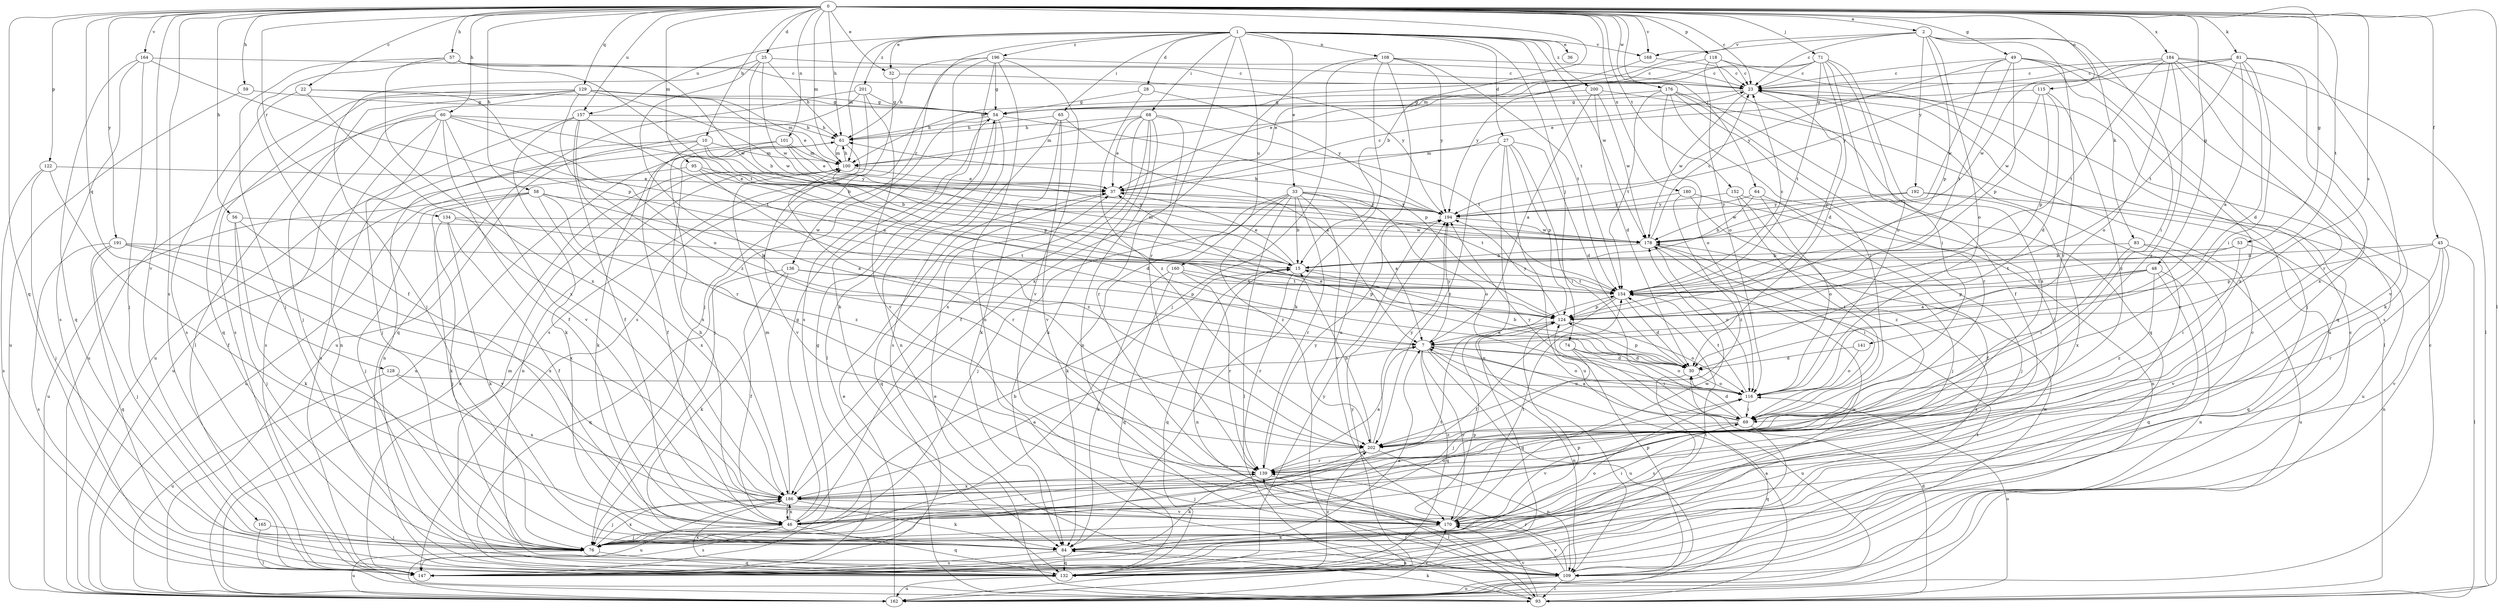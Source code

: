 strict digraph  {
0;
1;
2;
7;
10;
15;
22;
23;
25;
27;
28;
30;
32;
33;
36;
37;
45;
46;
48;
49;
53;
54;
56;
57;
58;
59;
60;
61;
64;
65;
68;
69;
71;
74;
76;
81;
83;
84;
93;
95;
100;
101;
108;
109;
115;
116;
118;
122;
124;
128;
129;
132;
134;
136;
139;
141;
147;
152;
154;
157;
160;
162;
164;
165;
168;
170;
176;
178;
180;
184;
186;
191;
192;
194;
196;
200;
201;
202;
0 -> 2  [label=a];
0 -> 10  [label=b];
0 -> 15  [label=b];
0 -> 22  [label=c];
0 -> 23  [label=c];
0 -> 25  [label=d];
0 -> 32  [label=e];
0 -> 45  [label=f];
0 -> 48  [label=g];
0 -> 49  [label=g];
0 -> 53  [label=g];
0 -> 56  [label=h];
0 -> 57  [label=h];
0 -> 58  [label=h];
0 -> 59  [label=h];
0 -> 60  [label=h];
0 -> 61  [label=h];
0 -> 64  [label=i];
0 -> 71  [label=j];
0 -> 81  [label=k];
0 -> 93  [label=l];
0 -> 95  [label=m];
0 -> 100  [label=m];
0 -> 101  [label=n];
0 -> 115  [label=o];
0 -> 118  [label=p];
0 -> 122  [label=p];
0 -> 128  [label=q];
0 -> 129  [label=q];
0 -> 132  [label=q];
0 -> 134  [label=r];
0 -> 141  [label=s];
0 -> 147  [label=s];
0 -> 152  [label=t];
0 -> 154  [label=t];
0 -> 157  [label=u];
0 -> 164  [label=v];
0 -> 165  [label=v];
0 -> 168  [label=v];
0 -> 176  [label=w];
0 -> 180  [label=x];
0 -> 184  [label=x];
0 -> 191  [label=y];
1 -> 27  [label=d];
1 -> 28  [label=d];
1 -> 32  [label=e];
1 -> 33  [label=e];
1 -> 36  [label=e];
1 -> 65  [label=i];
1 -> 68  [label=i];
1 -> 74  [label=j];
1 -> 100  [label=m];
1 -> 108  [label=n];
1 -> 136  [label=r];
1 -> 139  [label=r];
1 -> 154  [label=t];
1 -> 157  [label=u];
1 -> 160  [label=u];
1 -> 168  [label=v];
1 -> 178  [label=w];
1 -> 196  [label=z];
1 -> 200  [label=z];
1 -> 201  [label=z];
2 -> 23  [label=c];
2 -> 69  [label=i];
2 -> 83  [label=k];
2 -> 100  [label=m];
2 -> 116  [label=o];
2 -> 124  [label=p];
2 -> 139  [label=r];
2 -> 168  [label=v];
2 -> 192  [label=y];
7 -> 30  [label=d];
7 -> 109  [label=n];
7 -> 116  [label=o];
7 -> 132  [label=q];
7 -> 162  [label=u];
7 -> 170  [label=v];
7 -> 194  [label=y];
10 -> 15  [label=b];
10 -> 46  [label=f];
10 -> 100  [label=m];
10 -> 109  [label=n];
10 -> 124  [label=p];
10 -> 147  [label=s];
15 -> 37  [label=e];
15 -> 100  [label=m];
15 -> 109  [label=n];
15 -> 132  [label=q];
15 -> 139  [label=r];
15 -> 154  [label=t];
22 -> 54  [label=g];
22 -> 116  [label=o];
22 -> 147  [label=s];
22 -> 186  [label=x];
23 -> 54  [label=g];
23 -> 124  [label=p];
23 -> 178  [label=w];
25 -> 15  [label=b];
25 -> 23  [label=c];
25 -> 61  [label=h];
25 -> 76  [label=j];
25 -> 178  [label=w];
25 -> 202  [label=z];
27 -> 30  [label=d];
27 -> 69  [label=i];
27 -> 100  [label=m];
27 -> 109  [label=n];
27 -> 124  [label=p];
27 -> 162  [label=u];
27 -> 202  [label=z];
28 -> 54  [label=g];
28 -> 194  [label=y];
28 -> 202  [label=z];
30 -> 15  [label=b];
30 -> 37  [label=e];
30 -> 116  [label=o];
30 -> 124  [label=p];
30 -> 147  [label=s];
32 -> 147  [label=s];
32 -> 194  [label=y];
33 -> 7  [label=a];
33 -> 15  [label=b];
33 -> 76  [label=j];
33 -> 84  [label=k];
33 -> 93  [label=l];
33 -> 116  [label=o];
33 -> 139  [label=r];
33 -> 170  [label=v];
33 -> 194  [label=y];
33 -> 202  [label=z];
37 -> 23  [label=c];
37 -> 132  [label=q];
37 -> 154  [label=t];
37 -> 194  [label=y];
45 -> 15  [label=b];
45 -> 93  [label=l];
45 -> 109  [label=n];
45 -> 124  [label=p];
45 -> 139  [label=r];
45 -> 170  [label=v];
46 -> 15  [label=b];
46 -> 54  [label=g];
46 -> 76  [label=j];
46 -> 116  [label=o];
46 -> 132  [label=q];
46 -> 139  [label=r];
46 -> 147  [label=s];
46 -> 186  [label=x];
48 -> 7  [label=a];
48 -> 109  [label=n];
48 -> 124  [label=p];
48 -> 132  [label=q];
48 -> 154  [label=t];
48 -> 202  [label=z];
49 -> 23  [label=c];
49 -> 124  [label=p];
49 -> 132  [label=q];
49 -> 147  [label=s];
49 -> 154  [label=t];
49 -> 178  [label=w];
49 -> 186  [label=x];
49 -> 194  [label=y];
53 -> 15  [label=b];
53 -> 69  [label=i];
53 -> 132  [label=q];
53 -> 154  [label=t];
54 -> 61  [label=h];
54 -> 76  [label=j];
54 -> 93  [label=l];
54 -> 109  [label=n];
54 -> 124  [label=p];
56 -> 76  [label=j];
56 -> 84  [label=k];
56 -> 178  [label=w];
56 -> 186  [label=x];
57 -> 23  [label=c];
57 -> 46  [label=f];
57 -> 76  [label=j];
57 -> 154  [label=t];
57 -> 178  [label=w];
57 -> 186  [label=x];
58 -> 7  [label=a];
58 -> 76  [label=j];
58 -> 84  [label=k];
58 -> 162  [label=u];
58 -> 186  [label=x];
58 -> 194  [label=y];
58 -> 202  [label=z];
59 -> 54  [label=g];
59 -> 162  [label=u];
60 -> 15  [label=b];
60 -> 46  [label=f];
60 -> 61  [label=h];
60 -> 76  [label=j];
60 -> 109  [label=n];
60 -> 147  [label=s];
60 -> 154  [label=t];
60 -> 162  [label=u];
60 -> 170  [label=v];
61 -> 100  [label=m];
61 -> 162  [label=u];
61 -> 170  [label=v];
61 -> 186  [label=x];
64 -> 15  [label=b];
64 -> 46  [label=f];
64 -> 116  [label=o];
64 -> 194  [label=y];
65 -> 7  [label=a];
65 -> 61  [label=h];
65 -> 84  [label=k];
65 -> 147  [label=s];
65 -> 170  [label=v];
68 -> 37  [label=e];
68 -> 46  [label=f];
68 -> 61  [label=h];
68 -> 84  [label=k];
68 -> 100  [label=m];
68 -> 109  [label=n];
68 -> 139  [label=r];
68 -> 154  [label=t];
68 -> 186  [label=x];
69 -> 7  [label=a];
69 -> 30  [label=d];
69 -> 132  [label=q];
69 -> 170  [label=v];
69 -> 194  [label=y];
69 -> 202  [label=z];
71 -> 23  [label=c];
71 -> 30  [label=d];
71 -> 37  [label=e];
71 -> 69  [label=i];
71 -> 100  [label=m];
71 -> 116  [label=o];
71 -> 154  [label=t];
71 -> 186  [label=x];
74 -> 30  [label=d];
74 -> 69  [label=i];
74 -> 76  [label=j];
74 -> 116  [label=o];
74 -> 162  [label=u];
76 -> 124  [label=p];
76 -> 132  [label=q];
76 -> 154  [label=t];
76 -> 162  [label=u];
76 -> 186  [label=x];
81 -> 7  [label=a];
81 -> 23  [label=c];
81 -> 30  [label=d];
81 -> 37  [label=e];
81 -> 69  [label=i];
81 -> 154  [label=t];
81 -> 170  [label=v];
81 -> 186  [label=x];
81 -> 194  [label=y];
83 -> 15  [label=b];
83 -> 69  [label=i];
83 -> 162  [label=u];
83 -> 170  [label=v];
84 -> 109  [label=n];
84 -> 116  [label=o];
84 -> 132  [label=q];
84 -> 147  [label=s];
93 -> 7  [label=a];
93 -> 30  [label=d];
93 -> 37  [label=e];
93 -> 84  [label=k];
93 -> 116  [label=o];
93 -> 139  [label=r];
93 -> 170  [label=v];
95 -> 30  [label=d];
95 -> 37  [label=e];
95 -> 162  [label=u];
95 -> 202  [label=z];
100 -> 37  [label=e];
100 -> 61  [label=h];
100 -> 109  [label=n];
100 -> 139  [label=r];
100 -> 162  [label=u];
101 -> 37  [label=e];
101 -> 84  [label=k];
101 -> 100  [label=m];
101 -> 162  [label=u];
101 -> 194  [label=y];
108 -> 23  [label=c];
108 -> 76  [label=j];
108 -> 84  [label=k];
108 -> 154  [label=t];
108 -> 162  [label=u];
108 -> 186  [label=x];
108 -> 194  [label=y];
109 -> 23  [label=c];
109 -> 93  [label=l];
109 -> 124  [label=p];
109 -> 139  [label=r];
109 -> 154  [label=t];
109 -> 162  [label=u];
109 -> 170  [label=v];
109 -> 178  [label=w];
115 -> 30  [label=d];
115 -> 54  [label=g];
115 -> 124  [label=p];
115 -> 178  [label=w];
115 -> 202  [label=z];
116 -> 69  [label=i];
116 -> 154  [label=t];
118 -> 23  [label=c];
118 -> 46  [label=f];
118 -> 116  [label=o];
118 -> 162  [label=u];
118 -> 194  [label=y];
122 -> 37  [label=e];
122 -> 46  [label=f];
122 -> 76  [label=j];
122 -> 147  [label=s];
124 -> 7  [label=a];
124 -> 116  [label=o];
124 -> 132  [label=q];
124 -> 194  [label=y];
128 -> 116  [label=o];
128 -> 162  [label=u];
128 -> 186  [label=x];
129 -> 37  [label=e];
129 -> 54  [label=g];
129 -> 76  [label=j];
129 -> 93  [label=l];
129 -> 100  [label=m];
129 -> 132  [label=q];
129 -> 147  [label=s];
129 -> 178  [label=w];
129 -> 202  [label=z];
132 -> 100  [label=m];
132 -> 162  [label=u];
132 -> 178  [label=w];
132 -> 186  [label=x];
132 -> 194  [label=y];
132 -> 202  [label=z];
134 -> 46  [label=f];
134 -> 76  [label=j];
134 -> 84  [label=k];
134 -> 154  [label=t];
134 -> 178  [label=w];
136 -> 46  [label=f];
136 -> 84  [label=k];
136 -> 124  [label=p];
136 -> 132  [label=q];
136 -> 154  [label=t];
139 -> 7  [label=a];
139 -> 84  [label=k];
139 -> 93  [label=l];
139 -> 186  [label=x];
139 -> 194  [label=y];
141 -> 30  [label=d];
141 -> 116  [label=o];
147 -> 7  [label=a];
147 -> 23  [label=c];
147 -> 54  [label=g];
147 -> 124  [label=p];
147 -> 154  [label=t];
152 -> 69  [label=i];
152 -> 76  [label=j];
152 -> 194  [label=y];
152 -> 202  [label=z];
154 -> 23  [label=c];
154 -> 30  [label=d];
154 -> 46  [label=f];
154 -> 124  [label=p];
157 -> 7  [label=a];
157 -> 46  [label=f];
157 -> 61  [label=h];
157 -> 84  [label=k];
157 -> 139  [label=r];
157 -> 162  [label=u];
160 -> 84  [label=k];
160 -> 124  [label=p];
160 -> 132  [label=q];
160 -> 139  [label=r];
160 -> 154  [label=t];
162 -> 23  [label=c];
162 -> 37  [label=e];
162 -> 170  [label=v];
162 -> 194  [label=y];
164 -> 23  [label=c];
164 -> 76  [label=j];
164 -> 124  [label=p];
164 -> 132  [label=q];
164 -> 147  [label=s];
165 -> 76  [label=j];
165 -> 93  [label=l];
168 -> 23  [label=c];
168 -> 37  [label=e];
170 -> 23  [label=c];
170 -> 61  [label=h];
170 -> 69  [label=i];
170 -> 84  [label=k];
170 -> 154  [label=t];
170 -> 178  [label=w];
176 -> 54  [label=g];
176 -> 69  [label=i];
176 -> 76  [label=j];
176 -> 116  [label=o];
176 -> 132  [label=q];
176 -> 139  [label=r];
176 -> 154  [label=t];
178 -> 15  [label=b];
178 -> 23  [label=c];
178 -> 69  [label=i];
178 -> 116  [label=o];
178 -> 147  [label=s];
180 -> 76  [label=j];
180 -> 109  [label=n];
180 -> 194  [label=y];
180 -> 202  [label=z];
184 -> 23  [label=c];
184 -> 76  [label=j];
184 -> 84  [label=k];
184 -> 93  [label=l];
184 -> 116  [label=o];
184 -> 139  [label=r];
184 -> 154  [label=t];
184 -> 178  [label=w];
184 -> 202  [label=z];
186 -> 7  [label=a];
186 -> 46  [label=f];
186 -> 76  [label=j];
186 -> 84  [label=k];
186 -> 100  [label=m];
186 -> 162  [label=u];
186 -> 170  [label=v];
191 -> 15  [label=b];
191 -> 76  [label=j];
191 -> 132  [label=q];
191 -> 147  [label=s];
191 -> 170  [label=v];
191 -> 186  [label=x];
192 -> 162  [label=u];
192 -> 178  [label=w];
192 -> 186  [label=x];
192 -> 194  [label=y];
194 -> 61  [label=h];
194 -> 178  [label=w];
196 -> 23  [label=c];
196 -> 54  [label=g];
196 -> 61  [label=h];
196 -> 76  [label=j];
196 -> 84  [label=k];
196 -> 109  [label=n];
196 -> 147  [label=s];
196 -> 170  [label=v];
200 -> 7  [label=a];
200 -> 30  [label=d];
200 -> 54  [label=g];
200 -> 93  [label=l];
200 -> 178  [label=w];
201 -> 54  [label=g];
201 -> 132  [label=q];
201 -> 147  [label=s];
201 -> 162  [label=u];
201 -> 170  [label=v];
202 -> 15  [label=b];
202 -> 76  [label=j];
202 -> 109  [label=n];
202 -> 139  [label=r];
202 -> 194  [label=y];
}
